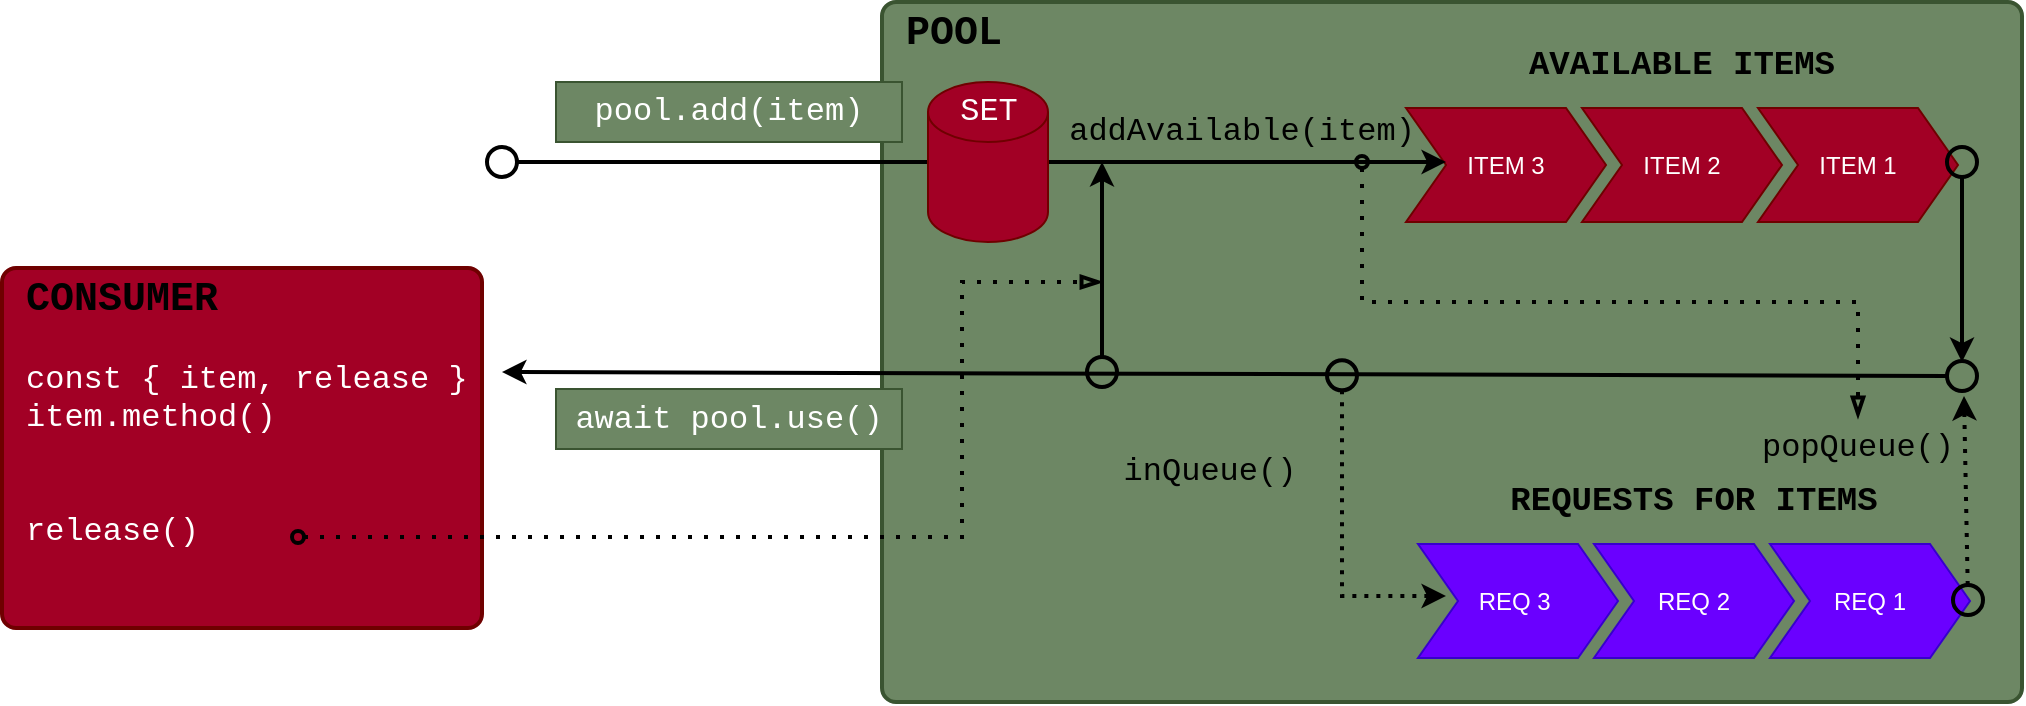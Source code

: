 <mxfile version="20.8.10" type="device"><diagram id="prtHgNgQTEPvFCAcTncT" name="Page-1"><mxGraphModel dx="1434" dy="838" grid="1" gridSize="10" guides="1" tooltips="1" connect="1" arrows="1" fold="1" page="1" pageScale="1" pageWidth="1169" pageHeight="827" math="0" shadow="0"><root><mxCell id="0"/><mxCell id="1" parent="0"/><mxCell id="layP9ToiB4lRC02KzmWV-31" value="" style="rounded=1;whiteSpace=wrap;html=1;absoluteArcSize=1;arcSize=14;strokeWidth=2;fillColor=#a20025;strokeColor=#6F0000;fontColor=#ffffff;" parent="1" vertex="1"><mxGeometry x="60" y="343" width="240" height="180" as="geometry"/></mxCell><mxCell id="layP9ToiB4lRC02KzmWV-10" value="" style="rounded=1;whiteSpace=wrap;html=1;absoluteArcSize=1;arcSize=14;strokeWidth=2;fillColor=#6d8764;fontColor=#ffffff;strokeColor=#3A5431;" parent="1" vertex="1"><mxGeometry x="500" y="210" width="570" height="350" as="geometry"/></mxCell><mxCell id="layP9ToiB4lRC02KzmWV-11" value="&lt;font style=&quot;font-size: 17px;&quot; color=&quot;#000000&quot; face=&quot;Courier New&quot;&gt;AVAILABLE ITEMS&lt;/font&gt;" style="swimlane;childLayout=stackLayout;horizontal=1;fillColor=none;horizontalStack=1;resizeParent=1;resizeParentMax=0;resizeLast=0;collapsible=0;strokeColor=none;stackBorder=10;stackSpacing=-12;resizable=1;align=center;points=[];whiteSpace=wrap;html=1;" parent="1" vertex="1"><mxGeometry x="752" y="230" width="296" height="100" as="geometry"/></mxCell><mxCell id="layP9ToiB4lRC02KzmWV-12" value="ITEM 3" style="shape=step;perimeter=stepPerimeter;fixedSize=1;points=[];whiteSpace=wrap;html=1;fillColor=#a20025;fontColor=#ffffff;strokeColor=#6F0000;" parent="layP9ToiB4lRC02KzmWV-11" vertex="1"><mxGeometry x="10" y="33" width="100" height="57" as="geometry"/></mxCell><mxCell id="layP9ToiB4lRC02KzmWV-13" value="ITEM 2" style="shape=step;perimeter=stepPerimeter;fixedSize=1;points=[];whiteSpace=wrap;html=1;fillColor=#a20025;fontColor=#ffffff;strokeColor=#6F0000;" parent="layP9ToiB4lRC02KzmWV-11" vertex="1"><mxGeometry x="98" y="33" width="100" height="57" as="geometry"/></mxCell><mxCell id="layP9ToiB4lRC02KzmWV-14" value="ITEM 1" style="shape=step;perimeter=stepPerimeter;fixedSize=1;points=[];whiteSpace=wrap;html=1;fillColor=#a20025;fontColor=#ffffff;strokeColor=#6F0000;" parent="layP9ToiB4lRC02KzmWV-11" vertex="1"><mxGeometry x="186" y="33" width="100" height="57" as="geometry"/></mxCell><mxCell id="layP9ToiB4lRC02KzmWV-16" value="&lt;font style=&quot;font-size: 17px;&quot; color=&quot;#000000&quot; face=&quot;Courier New&quot;&gt;REQUESTS FOR ITEMS&lt;/font&gt;" style="swimlane;childLayout=stackLayout;horizontal=1;fillColor=none;horizontalStack=1;resizeParent=1;resizeParentMax=0;resizeLast=0;collapsible=0;strokeColor=none;stackBorder=10;stackSpacing=-12;resizable=1;align=center;points=[];whiteSpace=wrap;html=1;" parent="1" vertex="1"><mxGeometry x="758" y="448" width="296" height="100" as="geometry"/></mxCell><mxCell id="layP9ToiB4lRC02KzmWV-17" value="REQ 3&amp;nbsp;" style="shape=step;perimeter=stepPerimeter;fixedSize=1;points=[];whiteSpace=wrap;html=1;fillColor=#6a00ff;fontColor=#ffffff;strokeColor=#3700CC;" parent="layP9ToiB4lRC02KzmWV-16" vertex="1"><mxGeometry x="10" y="33" width="100" height="57" as="geometry"/></mxCell><mxCell id="layP9ToiB4lRC02KzmWV-18" value="REQ 2" style="shape=step;perimeter=stepPerimeter;fixedSize=1;points=[];whiteSpace=wrap;html=1;fillColor=#6a00ff;fontColor=#ffffff;strokeColor=#3700CC;" parent="layP9ToiB4lRC02KzmWV-16" vertex="1"><mxGeometry x="98" y="33" width="100" height="57" as="geometry"/></mxCell><mxCell id="layP9ToiB4lRC02KzmWV-19" value="REQ 1" style="shape=step;perimeter=stepPerimeter;fixedSize=1;points=[];whiteSpace=wrap;html=1;fillColor=#6a00ff;fontColor=#ffffff;strokeColor=#3700CC;" parent="layP9ToiB4lRC02KzmWV-16" vertex="1"><mxGeometry x="186" y="33" width="100" height="57" as="geometry"/></mxCell><mxCell id="layP9ToiB4lRC02KzmWV-22" value="" style="endArrow=classic;html=1;rounded=0;entryX=0.2;entryY=0.474;entryDx=0;entryDy=0;entryPerimeter=0;spacing=2;strokeWidth=2;startArrow=oval;startFill=0;startSize=15;" parent="1" target="layP9ToiB4lRC02KzmWV-12" edge="1"><mxGeometry relative="1" as="geometry"><mxPoint x="310" y="290" as="sourcePoint"/><mxPoint x="570" y="290" as="targetPoint"/></mxGeometry></mxCell><mxCell id="layP9ToiB4lRC02KzmWV-29" value="" style="endArrow=classic;html=1;rounded=0;startArrow=oval;startFill=0;endSize=6;startSize=15;spacing=2;strokeWidth=2;entryX=0.96;entryY=0.367;entryDx=0;entryDy=0;entryPerimeter=0;" parent="1" target="hxqacitkzJQxrEjLy1sz-1" edge="1"><mxGeometry relative="1" as="geometry"><mxPoint x="1040" y="397" as="sourcePoint"/><mxPoint x="350" y="395" as="targetPoint"/></mxGeometry></mxCell><mxCell id="layP9ToiB4lRC02KzmWV-32" value="" style="endArrow=classic;html=1;rounded=0;spacing=2;strokeWidth=2;startArrow=oval;startFill=0;endSize=6;startSize=15;" parent="1" edge="1"><mxGeometry width="50" height="50" relative="1" as="geometry"><mxPoint x="610" y="395" as="sourcePoint"/><mxPoint x="610" y="290" as="targetPoint"/></mxGeometry></mxCell><mxCell id="layP9ToiB4lRC02KzmWV-37" value="" style="endArrow=classic;html=1;rounded=0;exitX=0.99;exitY=0.491;exitDx=0;exitDy=0;exitPerimeter=0;startArrow=oval;startFill=0;endFill=1;endSize=6;startSize=15;spacing=2;strokeWidth=2;dashed=1;dashPattern=1 2;" parent="1" source="layP9ToiB4lRC02KzmWV-19" edge="1"><mxGeometry width="50" height="50" relative="1" as="geometry"><mxPoint x="1002" y="340" as="sourcePoint"/><mxPoint x="1041" y="407" as="targetPoint"/></mxGeometry></mxCell><mxCell id="layP9ToiB4lRC02KzmWV-38" value="pool.add(item)" style="text;html=1;strokeColor=#3A5431;fillColor=#6d8764;align=center;verticalAlign=middle;whiteSpace=wrap;rounded=0;fontFamily=Courier New;fontSize=16;fontColor=#ffffff;" parent="1" vertex="1"><mxGeometry x="337" y="250" width="173" height="30" as="geometry"/></mxCell><mxCell id="layP9ToiB4lRC02KzmWV-39" value="await pool.use()" style="text;html=1;strokeColor=#3A5431;fillColor=#6d8764;align=center;verticalAlign=middle;whiteSpace=wrap;rounded=0;fontFamily=Courier New;fontSize=16;fontColor=#ffffff;" parent="1" vertex="1"><mxGeometry x="337" y="403.5" width="173" height="30" as="geometry"/></mxCell><mxCell id="layP9ToiB4lRC02KzmWV-40" value="release()" style="text;html=1;strokeColor=none;fillColor=none;align=left;verticalAlign=middle;whiteSpace=wrap;rounded=0;fontFamily=Courier New;fontSize=16;fontColor=#ffffff;" parent="1" vertex="1"><mxGeometry x="70" y="460" width="98" height="30" as="geometry"/></mxCell><mxCell id="layP9ToiB4lRC02KzmWV-43" value="popQueue()" style="text;html=1;strokeColor=none;fillColor=none;align=center;verticalAlign=middle;whiteSpace=wrap;rounded=0;fontFamily=Courier New;fontSize=16;" parent="1" vertex="1"><mxGeometry x="928" y="418" width="120" height="30" as="geometry"/></mxCell><mxCell id="layP9ToiB4lRC02KzmWV-44" value="inQueue()" style="text;html=1;strokeColor=none;fillColor=none;align=center;verticalAlign=middle;whiteSpace=wrap;rounded=0;fontFamily=Courier New;fontSize=16;" parent="1" vertex="1"><mxGeometry x="634" y="430" width="60" height="30" as="geometry"/></mxCell><mxCell id="layP9ToiB4lRC02KzmWV-47" value="" style="endArrow=classic;html=1;rounded=0;startArrow=oval;startFill=0;startSize=15;spacing=2;strokeWidth=2;edgeStyle=elbowEdgeStyle;elbow=vertical;dashed=1;dashPattern=1 2;entryX=0.14;entryY=0.456;entryDx=0;entryDy=0;entryPerimeter=0;" parent="1" target="layP9ToiB4lRC02KzmWV-17" edge="1"><mxGeometry width="50" height="50" relative="1" as="geometry"><mxPoint x="730" y="396.68" as="sourcePoint"/><mxPoint x="780" y="490" as="targetPoint"/><Array as="points"><mxPoint x="760" y="507"/></Array></mxGeometry></mxCell><mxCell id="layP9ToiB4lRC02KzmWV-49" value="POOL" style="text;html=1;strokeColor=none;fillColor=none;align=left;verticalAlign=middle;whiteSpace=wrap;rounded=0;fontFamily=Courier New;fontSize=20;fontStyle=1" parent="1" vertex="1"><mxGeometry x="510" y="210" width="60" height="30" as="geometry"/></mxCell><mxCell id="layP9ToiB4lRC02KzmWV-54" value="CONSUMER" style="text;html=1;strokeColor=none;fillColor=none;align=left;verticalAlign=middle;whiteSpace=wrap;rounded=0;fontFamily=Courier New;fontSize=20;fontStyle=1" parent="1" vertex="1"><mxGeometry x="70" y="343" width="60" height="30" as="geometry"/></mxCell><mxCell id="layP9ToiB4lRC02KzmWV-55" value="" style="endArrow=blockThin;dashed=1;html=1;dashPattern=1 3;strokeWidth=2;rounded=0;edgeStyle=elbowEdgeStyle;startArrow=oval;startFill=0;endFill=0;entryX=0.5;entryY=0;entryDx=0;entryDy=0;elbow=vertical;exitX=1;exitY=1;exitDx=0;exitDy=0;" parent="1" source="-CQFBuDnWnxYUMfJOQEK-1" target="layP9ToiB4lRC02KzmWV-43" edge="1"><mxGeometry width="50" height="50" relative="1" as="geometry"><mxPoint x="740" y="290" as="sourcePoint"/><mxPoint x="889.0" y="366" as="targetPoint"/><Array as="points"><mxPoint x="860" y="360"/></Array></mxGeometry></mxCell><mxCell id="-CQFBuDnWnxYUMfJOQEK-1" value="addAvailable(item)" style="text;html=1;strokeColor=none;fillColor=none;align=center;verticalAlign=middle;whiteSpace=wrap;rounded=0;fontFamily=Courier New;fontSize=16;" parent="1" vertex="1"><mxGeometry x="620" y="260" width="120" height="30" as="geometry"/></mxCell><mxCell id="hxqacitkzJQxrEjLy1sz-1" value="const&amp;nbsp;{ item, release }" style="text;html=1;strokeColor=none;fillColor=none;align=left;verticalAlign=middle;whiteSpace=wrap;rounded=0;fontFamily=Courier New;fontSize=16;fontColor=#ffffff;" parent="1" vertex="1"><mxGeometry x="70" y="384" width="250" height="30" as="geometry"/></mxCell><mxCell id="hxqacitkzJQxrEjLy1sz-2" value="item.method()" style="text;html=1;strokeColor=none;fillColor=none;align=left;verticalAlign=middle;whiteSpace=wrap;rounded=0;fontFamily=Courier New;fontSize=16;fontColor=#ffffff;" parent="1" vertex="1"><mxGeometry x="70" y="402.5" width="98" height="30" as="geometry"/></mxCell><mxCell id="hxqacitkzJQxrEjLy1sz-5" value="" style="endArrow=blockThin;dashed=1;html=1;dashPattern=1 3;strokeWidth=2;rounded=0;edgeStyle=elbowEdgeStyle;startArrow=oval;startFill=0;endFill=0;exitX=1;exitY=0.25;exitDx=0;exitDy=0;" parent="1" edge="1"><mxGeometry width="50" height="50" relative="1" as="geometry"><mxPoint x="208.0" y="477.5" as="sourcePoint"/><mxPoint x="610" y="350" as="targetPoint"/><Array as="points"><mxPoint x="540" y="420"/></Array></mxGeometry></mxCell><mxCell id="U_ddFZ2nkHVzu4WkRLTJ-3" value="" style="endArrow=classic;html=1;rounded=0;spacing=2;strokeWidth=2;startArrow=oval;startFill=0;endSize=6;startSize=15;exitX=1.02;exitY=0.474;exitDx=0;exitDy=0;exitPerimeter=0;" parent="1" source="layP9ToiB4lRC02KzmWV-14" edge="1"><mxGeometry width="50" height="50" relative="1" as="geometry"><mxPoint x="1010" y="440" as="sourcePoint"/><mxPoint x="1040" y="390" as="targetPoint"/></mxGeometry></mxCell><mxCell id="dOyptY4ot9F83NCu5IWQ-2" value="" style="shape=cylinder3;whiteSpace=wrap;html=1;boundedLbl=1;backgroundOutline=1;size=15;fontSize=12;fontFamily=Helvetica;fillColor=#a20025;strokeColor=#6F0000;fontColor=#ffffff;gradientColor=none;rounded=0;" parent="1" vertex="1"><mxGeometry x="523" y="250" width="60" height="80" as="geometry"/></mxCell><mxCell id="dOyptY4ot9F83NCu5IWQ-3" value="SET" style="text;html=1;strokeColor=none;fillColor=none;align=center;verticalAlign=middle;whiteSpace=wrap;rounded=0;fontFamily=Courier New;fontSize=16;fontColor=#ffffff;" parent="1" vertex="1"><mxGeometry x="533.5" y="250" width="39" height="30" as="geometry"/></mxCell></root></mxGraphModel></diagram></mxfile>